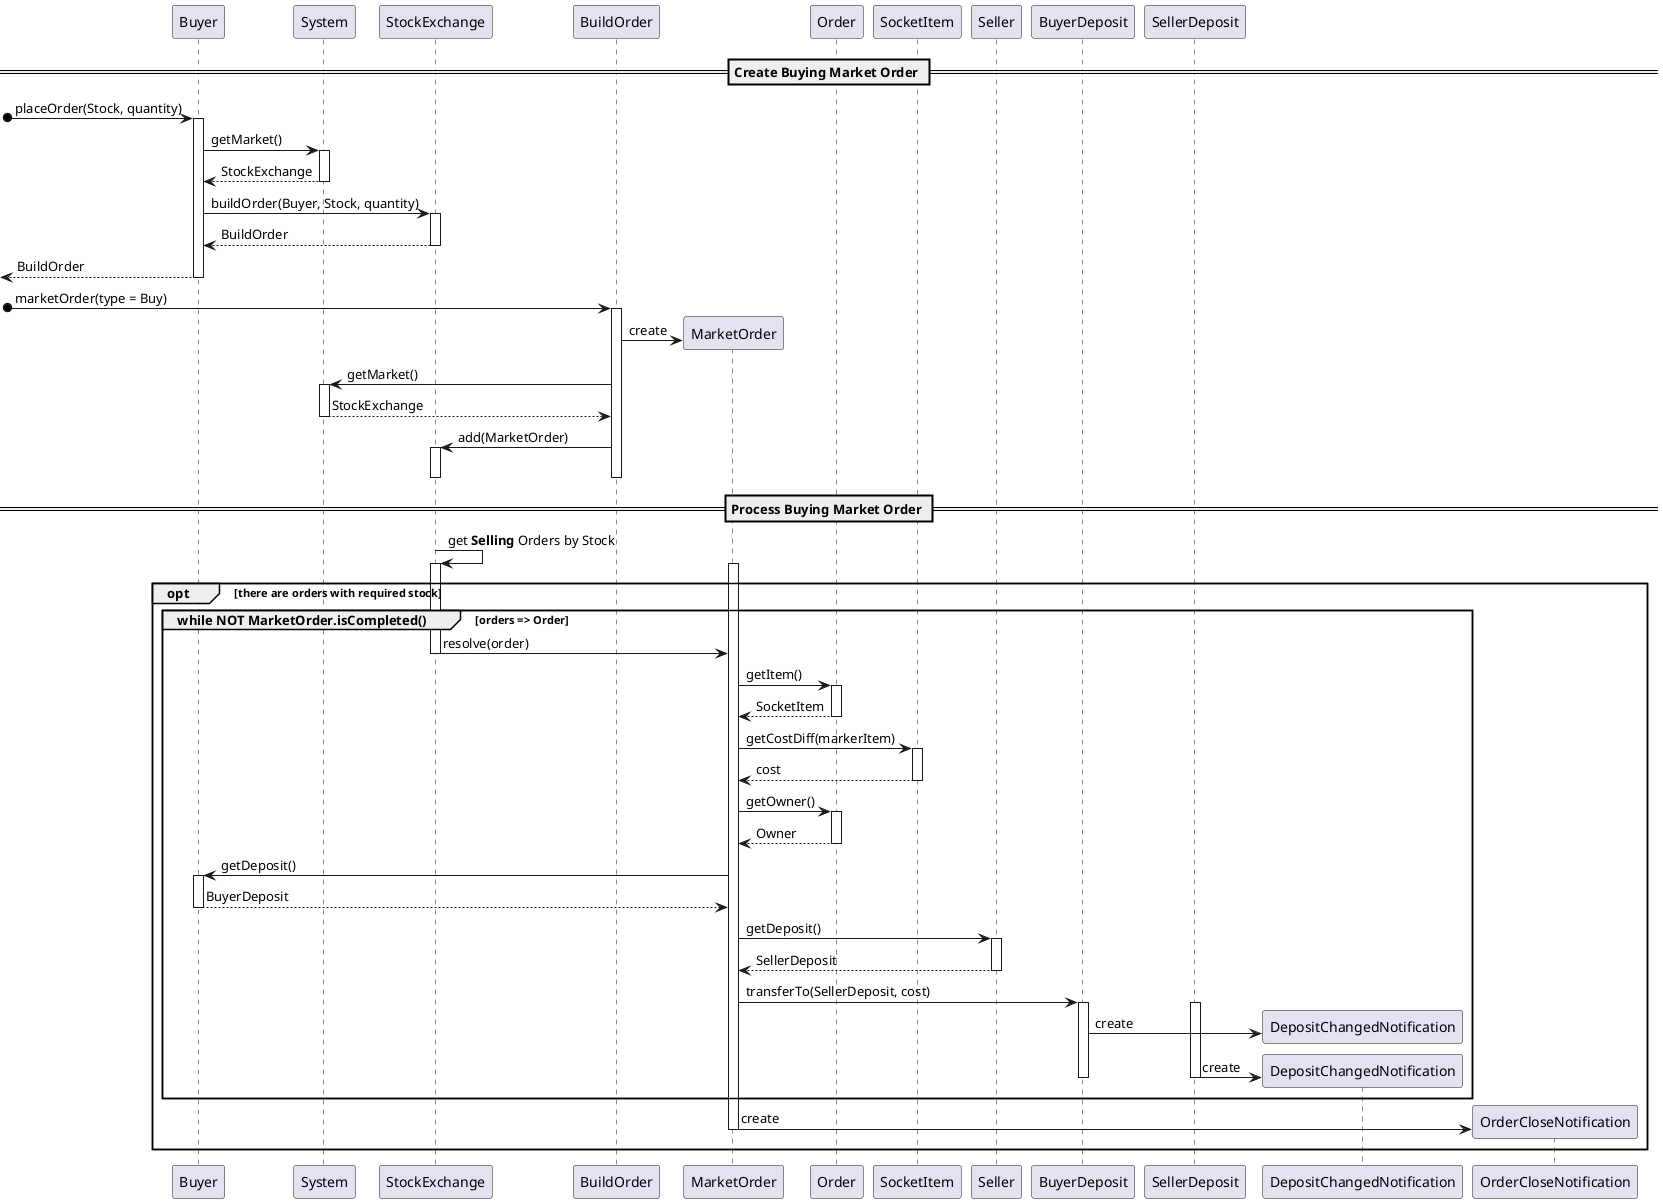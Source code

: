 @startuml
== Create Buying Market Order ==

[o-> Buyer++: placeOrder(Stock, quantity)
    Buyer -> System++: getMarket()
    Buyer <-- System--: StockExchange
    Buyer -> StockExchange++: buildOrder(Buyer, Stock, quantity)
    Buyer <-- StockExchange--: BuildOrder
    <-- Buyer--: BuildOrder

[o-> BuildOrder++: marketOrder(type = Buy)
    BuildOrder -> MarketOrder**: create
    BuildOrder -> System++: getMarket()
    BuildOrder <-- System--: StockExchange
        BuildOrder -> StockExchange++: add(MarketOrder)
        BuildOrder--
        StockExchange--

== Process Buying Market Order ==
    StockExchange -> StockExchange++: get **Selling** Orders by Stock
    opt there are orders with required stock
        MarketOrder++
        group while NOT MarketOrder.isCompleted() [orders => Order]
            StockExchange -> MarketOrder: resolve(order)
            StockExchange--
                MarketOrder -> Order++: getItem()
                MarketOrder <-- Order--: SocketItem
                    MarketOrder -> SocketItem++: getCostDiff(markerItem)
                    MarketOrder <-- SocketItem--: cost
                    MarketOrder -> Order++: getOwner()
                    MarketOrder <-- Order--: Owner
                    MarketOrder -> Buyer++: getDeposit()
                    MarketOrder <-- Buyer--: BuyerDeposit
                    MarketOrder -> Seller++: getDeposit()
                    MarketOrder <-- Seller--: SellerDeposit
                    MarketOrder -> BuyerDeposit++: transferTo(SellerDeposit, cost)
                        SellerDeposit++
                        BuyerDeposit -> DepositChangedNotification**: create
                        SellerDeposit -> DepositChangedNotification**: create
                        BuyerDeposit--
                        SellerDeposit--
        end group
        MarketOrder -> OrderCloseNotification**: create
        MarketOrder--
    end opt
@enduml

